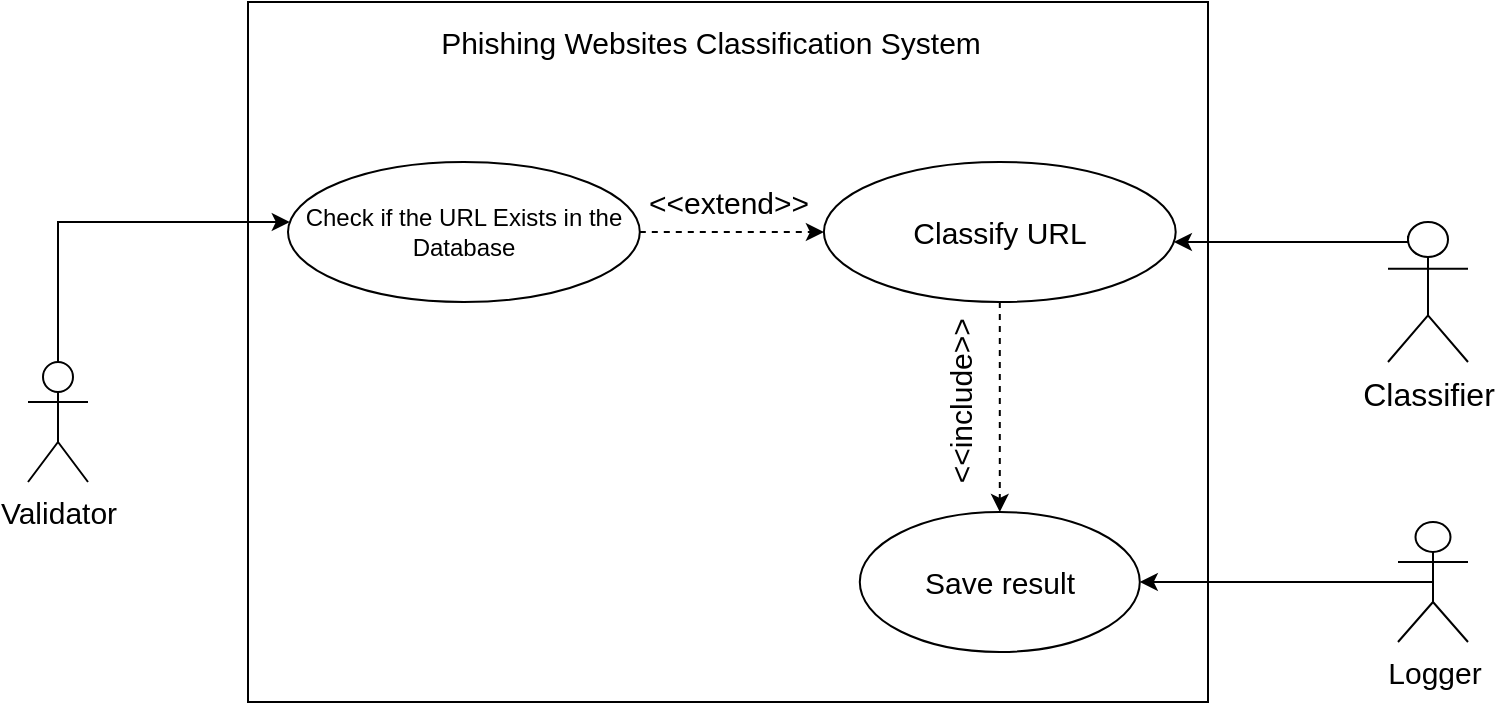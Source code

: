 <mxfile version="15.7.0" type="github"><diagram id="VXONj6stXXcIJjgrseHC" name="Page-1"><mxGraphModel dx="731" dy="901" grid="1" gridSize="10" guides="1" tooltips="1" connect="1" arrows="1" fold="1" page="1" pageScale="1" pageWidth="1100" pageHeight="850" math="0" shadow="0"><root><mxCell id="0"/><mxCell id="1" parent="0"/><mxCell id="j1KtoauYPyXXaPjDqbfs-1" value="Classifier" style="shape=umlActor;verticalLabelPosition=bottom;verticalAlign=top;html=1;outlineConnect=0;fontSize=16;" parent="1" vertex="1"><mxGeometry x="910" y="280" width="40" height="70" as="geometry"/></mxCell><mxCell id="j1KtoauYPyXXaPjDqbfs-14" style="edgeStyle=orthogonalEdgeStyle;rounded=0;orthogonalLoop=1;jettySize=auto;html=1;exitX=0.25;exitY=0.1;exitDx=0;exitDy=0;exitPerimeter=0;" parent="1" source="j1KtoauYPyXXaPjDqbfs-1" target="j1KtoauYPyXXaPjDqbfs-5" edge="1"><mxGeometry relative="1" as="geometry"><mxPoint x="890" y="300" as="sourcePoint"/><Array as="points"><mxPoint x="920" y="290"/></Array></mxGeometry></mxCell><mxCell id="j1KtoauYPyXXaPjDqbfs-4" value="" style="html=1;fillColor=none;" parent="1" vertex="1"><mxGeometry x="340" y="170" width="480" height="350" as="geometry"/></mxCell><mxCell id="6hxM8bB_LcezGnrXZbod-10" style="edgeStyle=orthogonalEdgeStyle;rounded=0;orthogonalLoop=1;jettySize=auto;html=1;exitX=0.5;exitY=1;exitDx=0;exitDy=0;dashed=1;fontSize=15;" edge="1" parent="1" source="j1KtoauYPyXXaPjDqbfs-5" target="6hxM8bB_LcezGnrXZbod-4"><mxGeometry relative="1" as="geometry"/></mxCell><mxCell id="j1KtoauYPyXXaPjDqbfs-5" value="&lt;font style=&quot;font-size: 15px&quot;&gt;Classify URL&lt;/font&gt;" style="ellipse;whiteSpace=wrap;html=1;fontSize=16;" parent="1" vertex="1"><mxGeometry x="627.952" y="250" width="175.897" height="70" as="geometry"/></mxCell><mxCell id="6hxM8bB_LcezGnrXZbod-8" style="edgeStyle=orthogonalEdgeStyle;rounded=0;orthogonalLoop=1;jettySize=auto;html=1;exitX=1;exitY=0.5;exitDx=0;exitDy=0;fontSize=15;dashed=1;" edge="1" parent="1" source="6hxM8bB_LcezGnrXZbod-1" target="j1KtoauYPyXXaPjDqbfs-5"><mxGeometry relative="1" as="geometry"/></mxCell><mxCell id="6hxM8bB_LcezGnrXZbod-1" value="&lt;font style=&quot;font-size: 12px;&quot;&gt;Check if the URL Exists in the Database&lt;/font&gt;" style="ellipse;whiteSpace=wrap;html=1;fontSize=12;" vertex="1" parent="1"><mxGeometry x="360.002" y="250" width="175.897" height="70" as="geometry"/></mxCell><mxCell id="6hxM8bB_LcezGnrXZbod-3" value="&lt;font style=&quot;font-size: 15px&quot;&gt;Phishing Websites Classification System&lt;/font&gt;" style="text;html=1;align=center;verticalAlign=middle;resizable=0;points=[];autosize=1;strokeColor=none;fillColor=none;fontSize=12;" vertex="1" parent="1"><mxGeometry x="425.77" y="180" width="290" height="20" as="geometry"/></mxCell><mxCell id="6hxM8bB_LcezGnrXZbod-4" value="Save result" style="ellipse;whiteSpace=wrap;html=1;fontSize=15;" vertex="1" parent="1"><mxGeometry x="645.9" y="425" width="140" height="70" as="geometry"/></mxCell><mxCell id="6hxM8bB_LcezGnrXZbod-7" style="edgeStyle=orthogonalEdgeStyle;rounded=0;orthogonalLoop=1;jettySize=auto;html=1;exitX=0.5;exitY=0.5;exitDx=0;exitDy=0;exitPerimeter=0;fontSize=15;" edge="1" parent="1" source="6hxM8bB_LcezGnrXZbod-5" target="6hxM8bB_LcezGnrXZbod-1"><mxGeometry relative="1" as="geometry"><Array as="points"><mxPoint x="245" y="280"/></Array></mxGeometry></mxCell><mxCell id="6hxM8bB_LcezGnrXZbod-5" value="Validator" style="shape=umlActor;verticalLabelPosition=bottom;verticalAlign=top;html=1;fontSize=15;" vertex="1" parent="1"><mxGeometry x="230" y="350" width="30" height="60" as="geometry"/></mxCell><mxCell id="6hxM8bB_LcezGnrXZbod-9" value="&amp;lt;&amp;lt;extend&amp;gt;&amp;gt;" style="text;html=1;align=center;verticalAlign=middle;resizable=0;points=[];autosize=1;strokeColor=none;fillColor=none;fontSize=15;" vertex="1" parent="1"><mxGeometry x="530" y="260" width="100" height="20" as="geometry"/></mxCell><mxCell id="6hxM8bB_LcezGnrXZbod-11" value="&amp;lt;&amp;lt;include&amp;gt;&amp;gt;" style="text;html=1;align=center;verticalAlign=middle;resizable=0;points=[];autosize=1;strokeColor=none;fillColor=none;fontSize=15;rotation=270;" vertex="1" parent="1"><mxGeometry x="645.9" y="360" width="100" height="20" as="geometry"/></mxCell><mxCell id="6hxM8bB_LcezGnrXZbod-13" style="edgeStyle=orthogonalEdgeStyle;rounded=0;orthogonalLoop=1;jettySize=auto;html=1;exitX=0.5;exitY=0.5;exitDx=0;exitDy=0;exitPerimeter=0;fontSize=15;" edge="1" parent="1" source="6hxM8bB_LcezGnrXZbod-12" target="6hxM8bB_LcezGnrXZbod-4"><mxGeometry relative="1" as="geometry"/></mxCell><mxCell id="6hxM8bB_LcezGnrXZbod-12" value="Logger" style="shape=umlActor;verticalLabelPosition=bottom;verticalAlign=top;html=1;fontSize=15;" vertex="1" parent="1"><mxGeometry x="915" y="430" width="35" height="60" as="geometry"/></mxCell></root></mxGraphModel></diagram></mxfile>